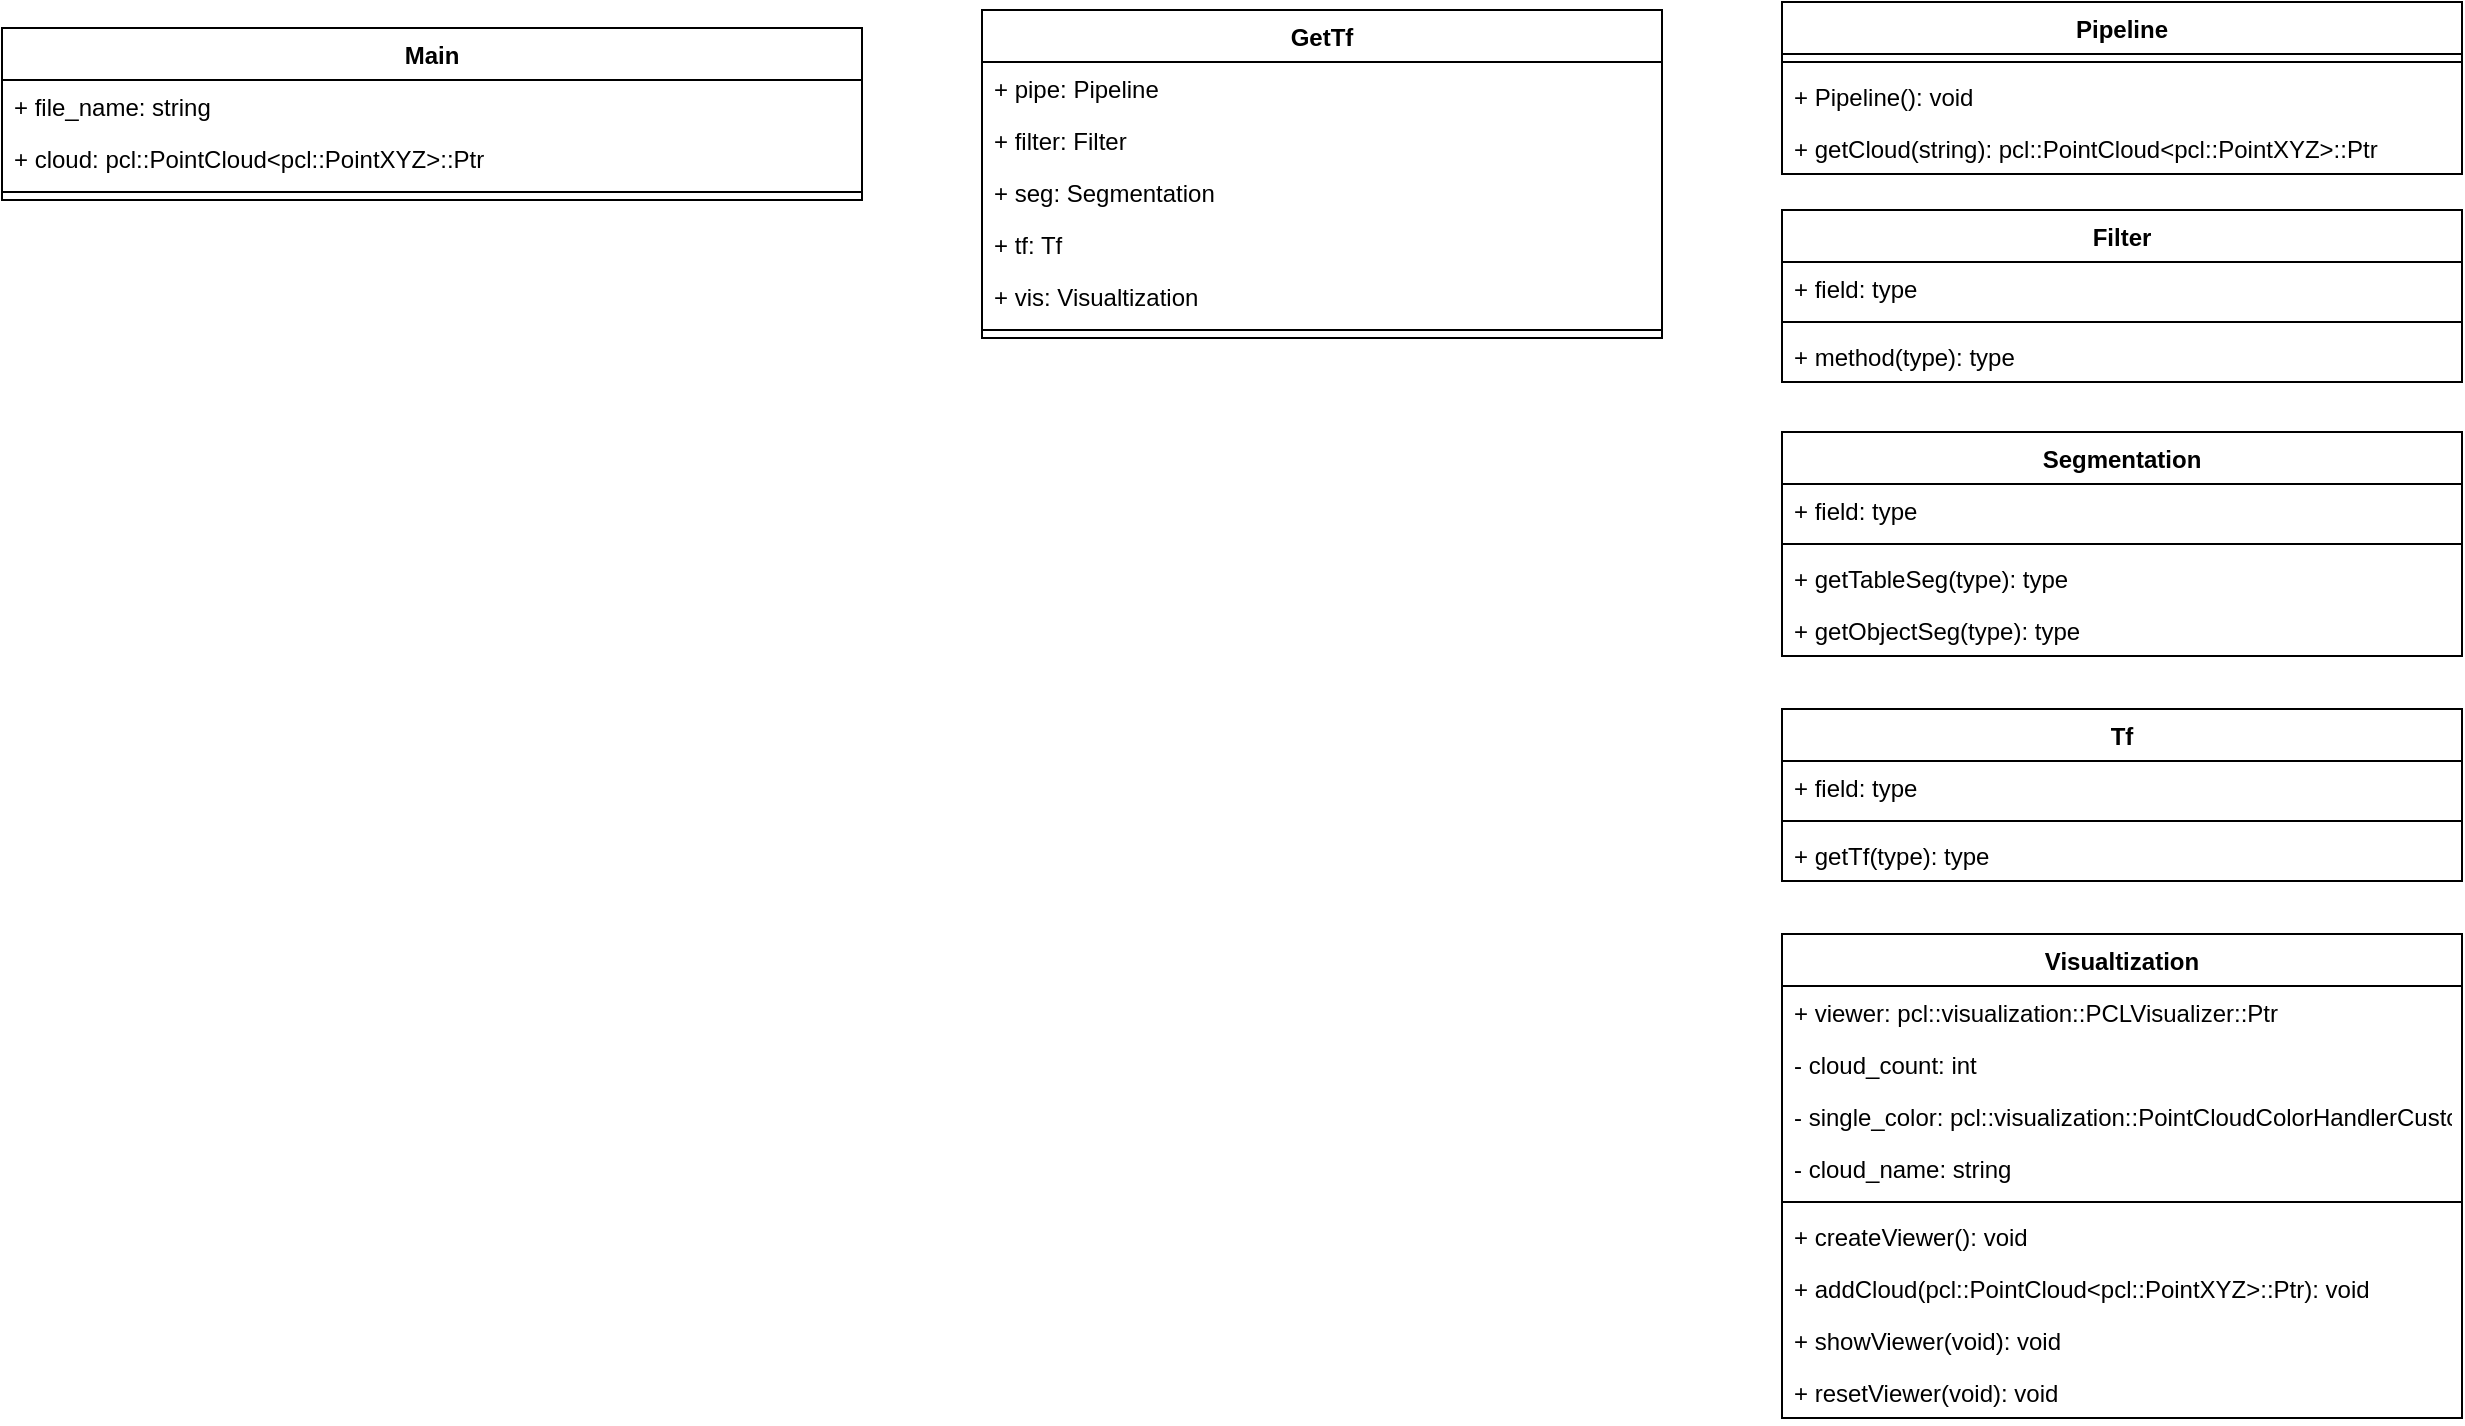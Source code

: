 <mxfile version="12.0.2" type="device" pages="1"><diagram id="rO0mdo0Z23BZPeahZ9SL" name="Page-1"><mxGraphModel dx="1341" dy="762" grid="1" gridSize="10" guides="1" tooltips="1" connect="1" arrows="1" fold="1" page="1" pageScale="1" pageWidth="850" pageHeight="1100" math="0" shadow="0"><root><mxCell id="0"/><mxCell id="1" parent="0"/><mxCell id="HIsi_3Nj0RYe7BvJdsPi-1" value="Pipeline" style="swimlane;fontStyle=1;align=center;verticalAlign=top;childLayout=stackLayout;horizontal=1;startSize=26;horizontalStack=0;resizeParent=1;resizeParentMax=0;resizeLast=0;collapsible=1;marginBottom=0;" parent="1" vertex="1"><mxGeometry x="940" y="45" width="340" height="86" as="geometry"/></mxCell><mxCell id="HIsi_3Nj0RYe7BvJdsPi-3" value="" style="line;strokeWidth=1;fillColor=none;align=left;verticalAlign=middle;spacingTop=-1;spacingLeft=3;spacingRight=3;rotatable=0;labelPosition=right;points=[];portConstraint=eastwest;" parent="HIsi_3Nj0RYe7BvJdsPi-1" vertex="1"><mxGeometry y="26" width="340" height="8" as="geometry"/></mxCell><mxCell id="HIsi_3Nj0RYe7BvJdsPi-4" value="+ Pipeline(): void" style="text;strokeColor=none;fillColor=none;align=left;verticalAlign=top;spacingLeft=4;spacingRight=4;overflow=hidden;rotatable=0;points=[[0,0.5],[1,0.5]];portConstraint=eastwest;" parent="HIsi_3Nj0RYe7BvJdsPi-1" vertex="1"><mxGeometry y="34" width="340" height="26" as="geometry"/></mxCell><mxCell id="HIsi_3Nj0RYe7BvJdsPi-14" value="+ getCloud(string): pcl::PointCloud&lt;pcl::PointXYZ&gt;::Ptr" style="text;strokeColor=none;fillColor=none;align=left;verticalAlign=top;spacingLeft=4;spacingRight=4;overflow=hidden;rotatable=0;points=[[0,0.5],[1,0.5]];portConstraint=eastwest;" parent="HIsi_3Nj0RYe7BvJdsPi-1" vertex="1"><mxGeometry y="60" width="340" height="26" as="geometry"/></mxCell><mxCell id="HIsi_3Nj0RYe7BvJdsPi-6" value="Visualtization" style="swimlane;fontStyle=1;align=center;verticalAlign=top;childLayout=stackLayout;horizontal=1;startSize=26;horizontalStack=0;resizeParent=1;resizeParentMax=0;resizeLast=0;collapsible=1;marginBottom=0;" parent="1" vertex="1"><mxGeometry x="940" y="511" width="340" height="242" as="geometry"/></mxCell><mxCell id="HIsi_3Nj0RYe7BvJdsPi-31" value="+ viewer: pcl::visualization::PCLVisualizer::Ptr" style="text;strokeColor=none;fillColor=none;align=left;verticalAlign=top;spacingLeft=4;spacingRight=4;overflow=hidden;rotatable=0;points=[[0,0.5],[1,0.5]];portConstraint=eastwest;" parent="HIsi_3Nj0RYe7BvJdsPi-6" vertex="1"><mxGeometry y="26" width="340" height="26" as="geometry"/></mxCell><mxCell id="HIsi_3Nj0RYe7BvJdsPi-34" value="- cloud_count: int" style="text;strokeColor=none;fillColor=none;align=left;verticalAlign=top;spacingLeft=4;spacingRight=4;overflow=hidden;rotatable=0;points=[[0,0.5],[1,0.5]];portConstraint=eastwest;" parent="HIsi_3Nj0RYe7BvJdsPi-6" vertex="1"><mxGeometry y="52" width="340" height="26" as="geometry"/></mxCell><mxCell id="HIsi_3Nj0RYe7BvJdsPi-35" value="- single_color: pcl::visualization::PointCloudColorHandlerCustom&lt;pcl::PointXYZ&gt;" style="text;strokeColor=none;fillColor=none;align=left;verticalAlign=top;spacingLeft=4;spacingRight=4;overflow=hidden;rotatable=0;points=[[0,0.5],[1,0.5]];portConstraint=eastwest;" parent="HIsi_3Nj0RYe7BvJdsPi-6" vertex="1"><mxGeometry y="78" width="340" height="26" as="geometry"/></mxCell><mxCell id="HIsi_3Nj0RYe7BvJdsPi-36" value="- cloud_name: string" style="text;strokeColor=none;fillColor=none;align=left;verticalAlign=top;spacingLeft=4;spacingRight=4;overflow=hidden;rotatable=0;points=[[0,0.5],[1,0.5]];portConstraint=eastwest;" parent="HIsi_3Nj0RYe7BvJdsPi-6" vertex="1"><mxGeometry y="104" width="340" height="26" as="geometry"/></mxCell><mxCell id="HIsi_3Nj0RYe7BvJdsPi-8" value="" style="line;strokeWidth=1;fillColor=none;align=left;verticalAlign=middle;spacingTop=-1;spacingLeft=3;spacingRight=3;rotatable=0;labelPosition=right;points=[];portConstraint=eastwest;" parent="HIsi_3Nj0RYe7BvJdsPi-6" vertex="1"><mxGeometry y="130" width="340" height="8" as="geometry"/></mxCell><mxCell id="HIsi_3Nj0RYe7BvJdsPi-15" value="+ createViewer(): void" style="text;strokeColor=none;fillColor=none;align=left;verticalAlign=top;spacingLeft=4;spacingRight=4;overflow=hidden;rotatable=0;points=[[0,0.5],[1,0.5]];portConstraint=eastwest;" parent="HIsi_3Nj0RYe7BvJdsPi-6" vertex="1"><mxGeometry y="138" width="340" height="26" as="geometry"/></mxCell><mxCell id="HIsi_3Nj0RYe7BvJdsPi-37" value="+ addCloud(pcl::PointCloud&lt;pcl::PointXYZ&gt;::Ptr): void" style="text;strokeColor=none;fillColor=none;align=left;verticalAlign=top;spacingLeft=4;spacingRight=4;overflow=hidden;rotatable=0;points=[[0,0.5],[1,0.5]];portConstraint=eastwest;" parent="HIsi_3Nj0RYe7BvJdsPi-6" vertex="1"><mxGeometry y="164" width="340" height="26" as="geometry"/></mxCell><mxCell id="Wdoib3fpIFbqhbCEzAN1-9" value="+ showViewer(void): void" style="text;strokeColor=none;fillColor=none;align=left;verticalAlign=top;spacingLeft=4;spacingRight=4;overflow=hidden;rotatable=0;points=[[0,0.5],[1,0.5]];portConstraint=eastwest;" vertex="1" parent="HIsi_3Nj0RYe7BvJdsPi-6"><mxGeometry y="190" width="340" height="26" as="geometry"/></mxCell><mxCell id="HIsi_3Nj0RYe7BvJdsPi-9" value="+ resetViewer(void): void" style="text;strokeColor=none;fillColor=none;align=left;verticalAlign=top;spacingLeft=4;spacingRight=4;overflow=hidden;rotatable=0;points=[[0,0.5],[1,0.5]];portConstraint=eastwest;" parent="HIsi_3Nj0RYe7BvJdsPi-6" vertex="1"><mxGeometry y="216" width="340" height="26" as="geometry"/></mxCell><mxCell id="HIsi_3Nj0RYe7BvJdsPi-10" value="Main" style="swimlane;fontStyle=1;align=center;verticalAlign=top;childLayout=stackLayout;horizontal=1;startSize=26;horizontalStack=0;resizeParent=1;resizeParentMax=0;resizeLast=0;collapsible=1;marginBottom=0;" parent="1" vertex="1"><mxGeometry x="50" y="58" width="430" height="86" as="geometry"/></mxCell><mxCell id="HIsi_3Nj0RYe7BvJdsPi-11" value="+ file_name: string" style="text;strokeColor=none;fillColor=none;align=left;verticalAlign=top;spacingLeft=4;spacingRight=4;overflow=hidden;rotatable=0;points=[[0,0.5],[1,0.5]];portConstraint=eastwest;" parent="HIsi_3Nj0RYe7BvJdsPi-10" vertex="1"><mxGeometry y="26" width="430" height="26" as="geometry"/></mxCell><mxCell id="HIsi_3Nj0RYe7BvJdsPi-16" value="+ cloud: pcl::PointCloud&lt;pcl::PointXYZ&gt;::Ptr" style="text;strokeColor=none;fillColor=none;align=left;verticalAlign=top;spacingLeft=4;spacingRight=4;overflow=hidden;rotatable=0;points=[[0,0.5],[1,0.5]];portConstraint=eastwest;" parent="HIsi_3Nj0RYe7BvJdsPi-10" vertex="1"><mxGeometry y="52" width="430" height="26" as="geometry"/></mxCell><mxCell id="HIsi_3Nj0RYe7BvJdsPi-12" value="" style="line;strokeWidth=1;fillColor=none;align=left;verticalAlign=middle;spacingTop=-1;spacingLeft=3;spacingRight=3;rotatable=0;labelPosition=right;points=[];portConstraint=eastwest;" parent="HIsi_3Nj0RYe7BvJdsPi-10" vertex="1"><mxGeometry y="78" width="430" height="8" as="geometry"/></mxCell><mxCell id="HIsi_3Nj0RYe7BvJdsPi-22" value="GetTf" style="swimlane;fontStyle=1;align=center;verticalAlign=top;childLayout=stackLayout;horizontal=1;startSize=26;horizontalStack=0;resizeParent=1;resizeParentMax=0;resizeLast=0;collapsible=1;marginBottom=0;" parent="1" vertex="1"><mxGeometry x="540" y="49" width="340" height="164" as="geometry"/></mxCell><mxCell id="Wdoib3fpIFbqhbCEzAN1-18" value="+ pipe: Pipeline" style="text;strokeColor=none;fillColor=none;align=left;verticalAlign=top;spacingLeft=4;spacingRight=4;overflow=hidden;rotatable=0;points=[[0,0.5],[1,0.5]];portConstraint=eastwest;" vertex="1" parent="HIsi_3Nj0RYe7BvJdsPi-22"><mxGeometry y="26" width="340" height="26" as="geometry"/></mxCell><mxCell id="Wdoib3fpIFbqhbCEzAN1-19" value="+ filter: Filter" style="text;strokeColor=none;fillColor=none;align=left;verticalAlign=top;spacingLeft=4;spacingRight=4;overflow=hidden;rotatable=0;points=[[0,0.5],[1,0.5]];portConstraint=eastwest;" vertex="1" parent="HIsi_3Nj0RYe7BvJdsPi-22"><mxGeometry y="52" width="340" height="26" as="geometry"/></mxCell><mxCell id="HIsi_3Nj0RYe7BvJdsPi-17" value="+ seg: Segmentation" style="text;strokeColor=none;fillColor=none;align=left;verticalAlign=top;spacingLeft=4;spacingRight=4;overflow=hidden;rotatable=0;points=[[0,0.5],[1,0.5]];portConstraint=eastwest;" parent="HIsi_3Nj0RYe7BvJdsPi-22" vertex="1"><mxGeometry y="78" width="340" height="26" as="geometry"/></mxCell><mxCell id="Wdoib3fpIFbqhbCEzAN1-17" value="+ tf: Tf" style="text;strokeColor=none;fillColor=none;align=left;verticalAlign=top;spacingLeft=4;spacingRight=4;overflow=hidden;rotatable=0;points=[[0,0.5],[1,0.5]];portConstraint=eastwest;" vertex="1" parent="HIsi_3Nj0RYe7BvJdsPi-22"><mxGeometry y="104" width="340" height="26" as="geometry"/></mxCell><mxCell id="HIsi_3Nj0RYe7BvJdsPi-18" value="+ vis: Visualtization" style="text;strokeColor=none;fillColor=none;align=left;verticalAlign=top;spacingLeft=4;spacingRight=4;overflow=hidden;rotatable=0;points=[[0,0.5],[1,0.5]];portConstraint=eastwest;" parent="HIsi_3Nj0RYe7BvJdsPi-22" vertex="1"><mxGeometry y="130" width="340" height="26" as="geometry"/></mxCell><mxCell id="HIsi_3Nj0RYe7BvJdsPi-23" value="" style="line;strokeWidth=1;fillColor=none;align=left;verticalAlign=middle;spacingTop=-1;spacingLeft=3;spacingRight=3;rotatable=0;labelPosition=right;points=[];portConstraint=eastwest;" parent="HIsi_3Nj0RYe7BvJdsPi-22" vertex="1"><mxGeometry y="156" width="340" height="8" as="geometry"/></mxCell><mxCell id="Wdoib3fpIFbqhbCEzAN1-1" value="Filter" style="swimlane;fontStyle=1;align=center;verticalAlign=top;childLayout=stackLayout;horizontal=1;startSize=26;horizontalStack=0;resizeParent=1;resizeParentMax=0;resizeLast=0;collapsible=1;marginBottom=0;" vertex="1" parent="1"><mxGeometry x="940" y="149" width="340" height="86" as="geometry"/></mxCell><mxCell id="Wdoib3fpIFbqhbCEzAN1-2" value="+ field: type" style="text;strokeColor=none;fillColor=none;align=left;verticalAlign=top;spacingLeft=4;spacingRight=4;overflow=hidden;rotatable=0;points=[[0,0.5],[1,0.5]];portConstraint=eastwest;" vertex="1" parent="Wdoib3fpIFbqhbCEzAN1-1"><mxGeometry y="26" width="340" height="26" as="geometry"/></mxCell><mxCell id="Wdoib3fpIFbqhbCEzAN1-3" value="" style="line;strokeWidth=1;fillColor=none;align=left;verticalAlign=middle;spacingTop=-1;spacingLeft=3;spacingRight=3;rotatable=0;labelPosition=right;points=[];portConstraint=eastwest;" vertex="1" parent="Wdoib3fpIFbqhbCEzAN1-1"><mxGeometry y="52" width="340" height="8" as="geometry"/></mxCell><mxCell id="Wdoib3fpIFbqhbCEzAN1-4" value="+ method(type): type" style="text;strokeColor=none;fillColor=none;align=left;verticalAlign=top;spacingLeft=4;spacingRight=4;overflow=hidden;rotatable=0;points=[[0,0.5],[1,0.5]];portConstraint=eastwest;" vertex="1" parent="Wdoib3fpIFbqhbCEzAN1-1"><mxGeometry y="60" width="340" height="26" as="geometry"/></mxCell><mxCell id="Wdoib3fpIFbqhbCEzAN1-5" value="Segmentation" style="swimlane;fontStyle=1;align=center;verticalAlign=top;childLayout=stackLayout;horizontal=1;startSize=26;horizontalStack=0;resizeParent=1;resizeParentMax=0;resizeLast=0;collapsible=1;marginBottom=0;" vertex="1" parent="1"><mxGeometry x="940" y="260" width="340" height="112" as="geometry"/></mxCell><mxCell id="Wdoib3fpIFbqhbCEzAN1-6" value="+ field: type" style="text;strokeColor=none;fillColor=none;align=left;verticalAlign=top;spacingLeft=4;spacingRight=4;overflow=hidden;rotatable=0;points=[[0,0.5],[1,0.5]];portConstraint=eastwest;" vertex="1" parent="Wdoib3fpIFbqhbCEzAN1-5"><mxGeometry y="26" width="340" height="26" as="geometry"/></mxCell><mxCell id="Wdoib3fpIFbqhbCEzAN1-7" value="" style="line;strokeWidth=1;fillColor=none;align=left;verticalAlign=middle;spacingTop=-1;spacingLeft=3;spacingRight=3;rotatable=0;labelPosition=right;points=[];portConstraint=eastwest;" vertex="1" parent="Wdoib3fpIFbqhbCEzAN1-5"><mxGeometry y="52" width="340" height="8" as="geometry"/></mxCell><mxCell id="Wdoib3fpIFbqhbCEzAN1-12" value="+ getTableSeg(type): type" style="text;strokeColor=none;fillColor=none;align=left;verticalAlign=top;spacingLeft=4;spacingRight=4;overflow=hidden;rotatable=0;points=[[0,0.5],[1,0.5]];portConstraint=eastwest;" vertex="1" parent="Wdoib3fpIFbqhbCEzAN1-5"><mxGeometry y="60" width="340" height="26" as="geometry"/></mxCell><mxCell id="Wdoib3fpIFbqhbCEzAN1-8" value="+ getObjectSeg(type): type" style="text;strokeColor=none;fillColor=none;align=left;verticalAlign=top;spacingLeft=4;spacingRight=4;overflow=hidden;rotatable=0;points=[[0,0.5],[1,0.5]];portConstraint=eastwest;" vertex="1" parent="Wdoib3fpIFbqhbCEzAN1-5"><mxGeometry y="86" width="340" height="26" as="geometry"/></mxCell><mxCell id="Wdoib3fpIFbqhbCEzAN1-13" value="Tf" style="swimlane;fontStyle=1;align=center;verticalAlign=top;childLayout=stackLayout;horizontal=1;startSize=26;horizontalStack=0;resizeParent=1;resizeParentMax=0;resizeLast=0;collapsible=1;marginBottom=0;" vertex="1" parent="1"><mxGeometry x="940" y="398.5" width="340" height="86" as="geometry"/></mxCell><mxCell id="Wdoib3fpIFbqhbCEzAN1-14" value="+ field: type" style="text;strokeColor=none;fillColor=none;align=left;verticalAlign=top;spacingLeft=4;spacingRight=4;overflow=hidden;rotatable=0;points=[[0,0.5],[1,0.5]];portConstraint=eastwest;" vertex="1" parent="Wdoib3fpIFbqhbCEzAN1-13"><mxGeometry y="26" width="340" height="26" as="geometry"/></mxCell><mxCell id="Wdoib3fpIFbqhbCEzAN1-15" value="" style="line;strokeWidth=1;fillColor=none;align=left;verticalAlign=middle;spacingTop=-1;spacingLeft=3;spacingRight=3;rotatable=0;labelPosition=right;points=[];portConstraint=eastwest;" vertex="1" parent="Wdoib3fpIFbqhbCEzAN1-13"><mxGeometry y="52" width="340" height="8" as="geometry"/></mxCell><mxCell id="Wdoib3fpIFbqhbCEzAN1-16" value="+ getTf(type): type" style="text;strokeColor=none;fillColor=none;align=left;verticalAlign=top;spacingLeft=4;spacingRight=4;overflow=hidden;rotatable=0;points=[[0,0.5],[1,0.5]];portConstraint=eastwest;" vertex="1" parent="Wdoib3fpIFbqhbCEzAN1-13"><mxGeometry y="60" width="340" height="26" as="geometry"/></mxCell></root></mxGraphModel></diagram></mxfile>